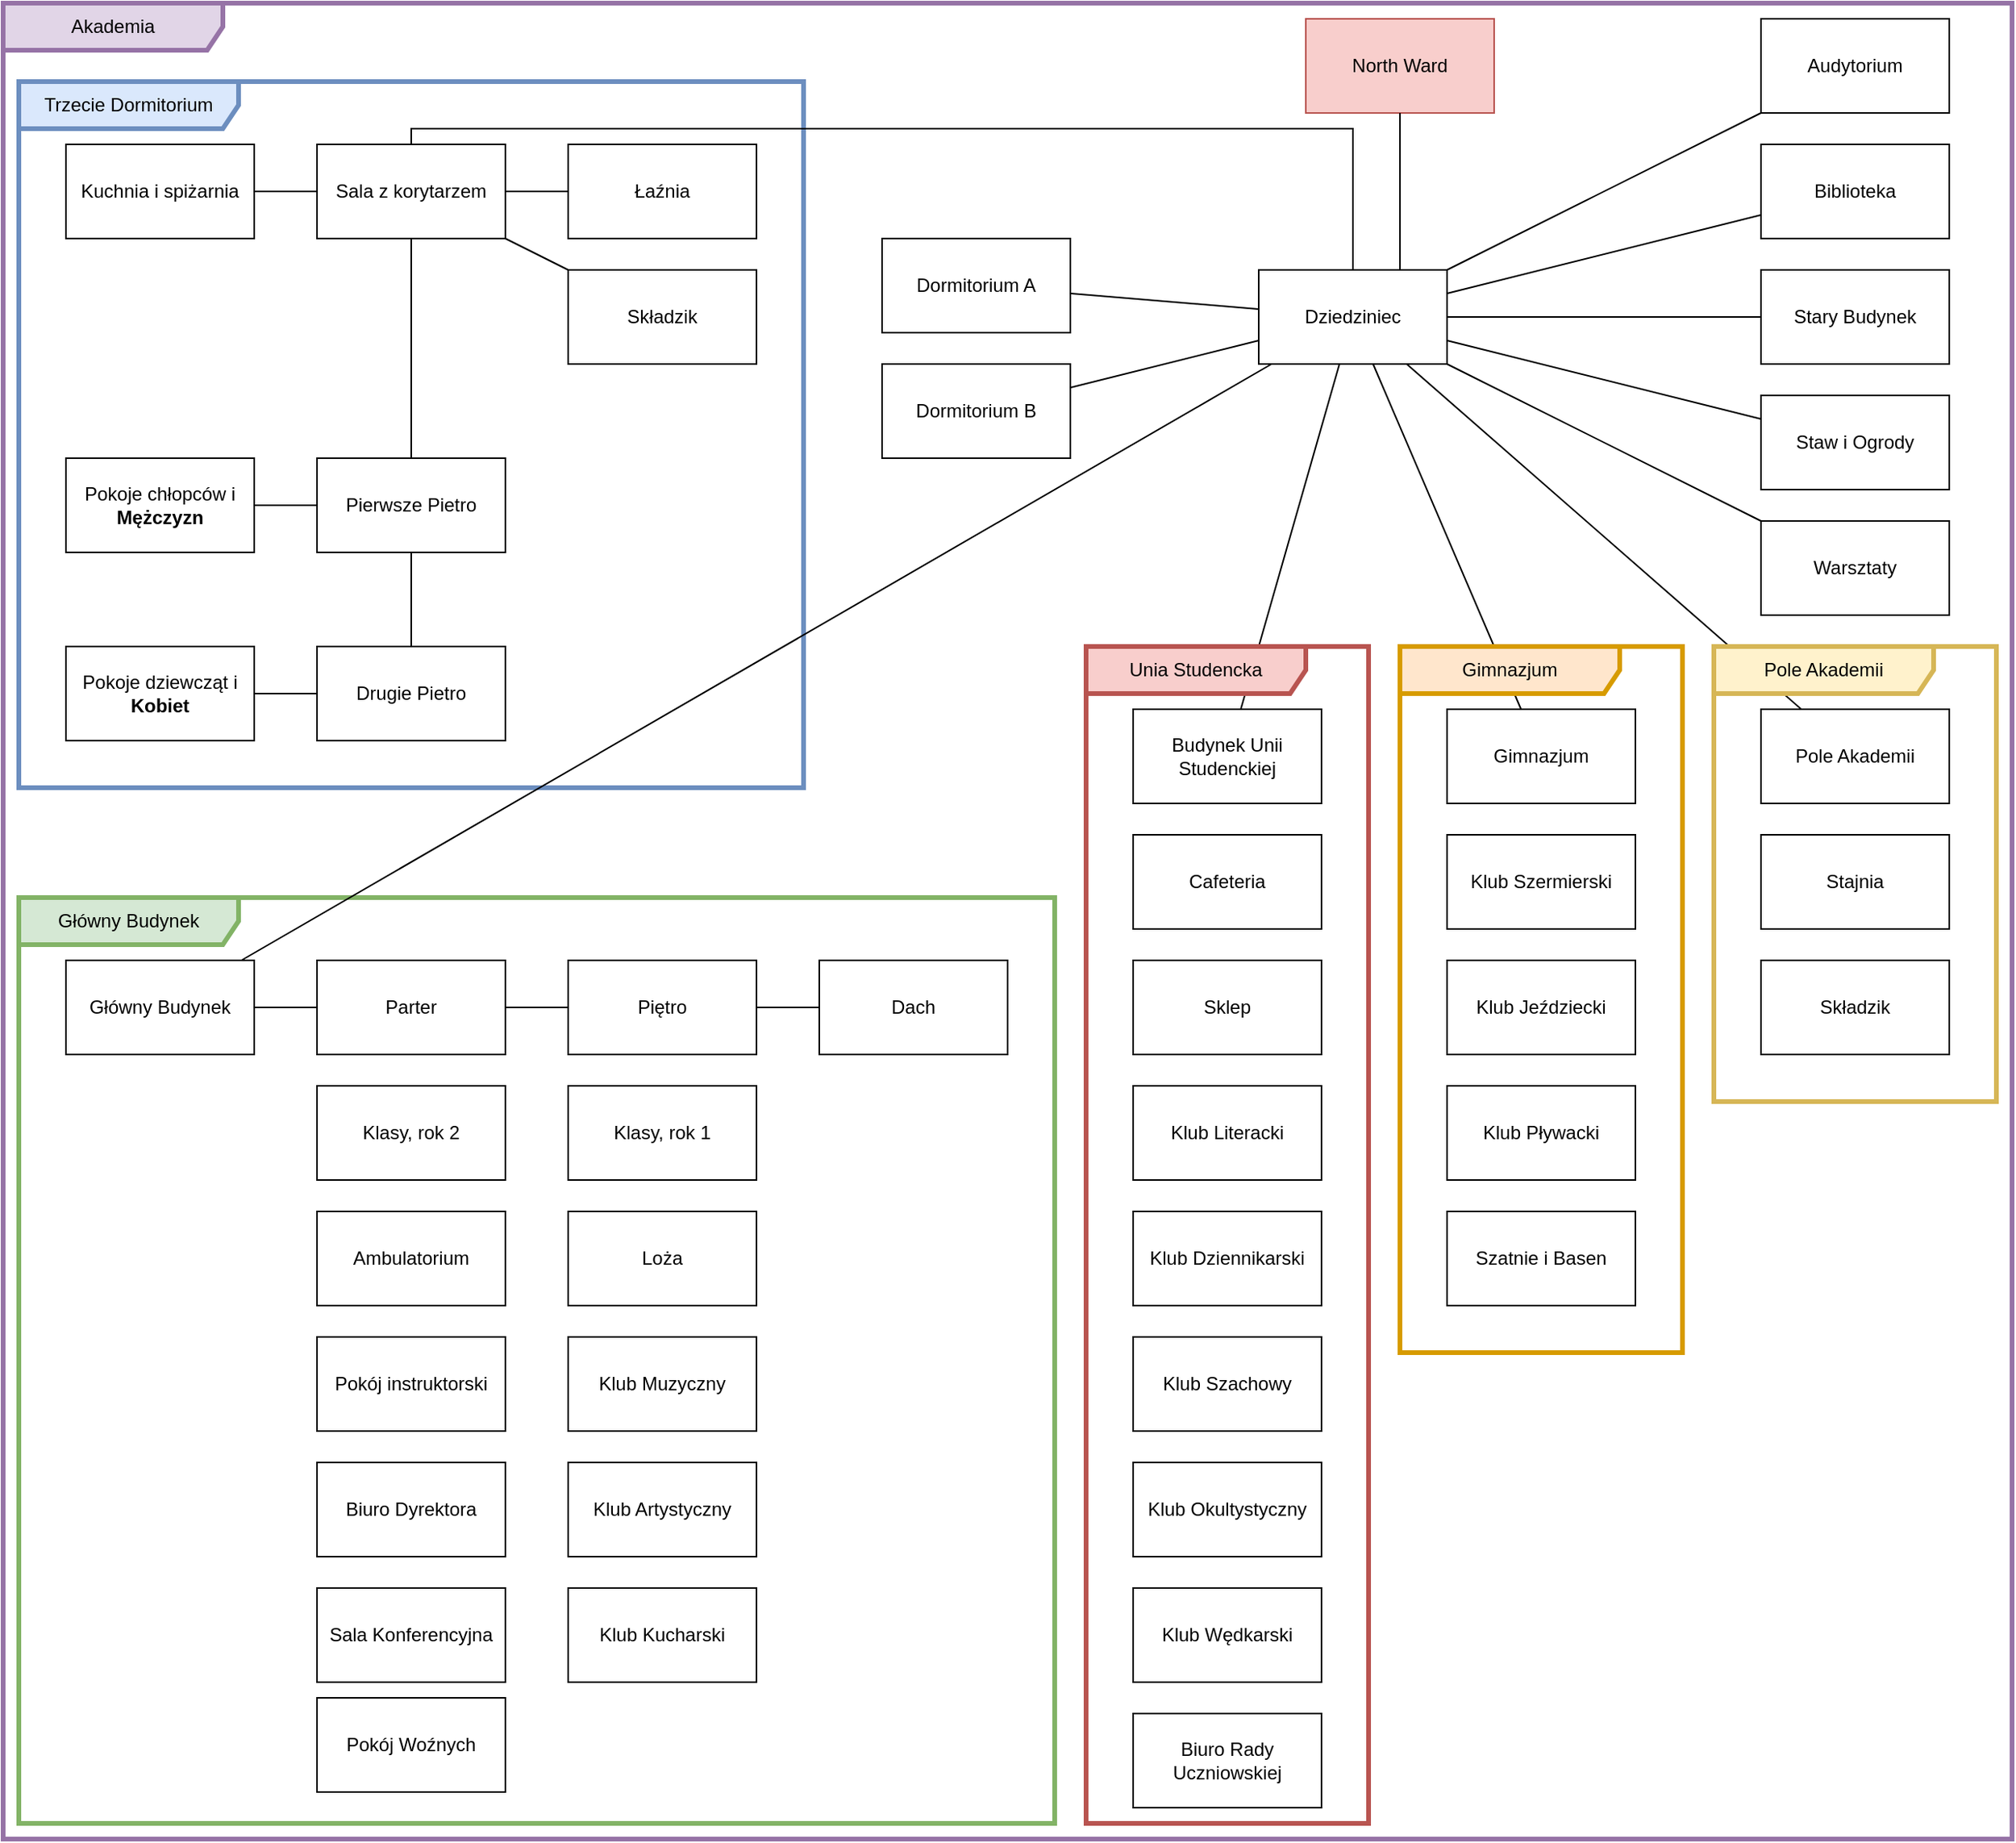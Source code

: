<mxfile version="24.4.13" type="github">
  <diagram name="Page-1" id="xZSUqLC1O5UInKG4f6U1">
    <mxGraphModel dx="2899" dy="1077" grid="1" gridSize="10" guides="1" tooltips="1" connect="1" arrows="1" fold="1" page="1" pageScale="1" pageWidth="850" pageHeight="1100" math="0" shadow="0">
      <root>
        <mxCell id="0" />
        <mxCell id="1" parent="0" />
        <mxCell id="KIGXmuSeuvGsJTqi7eUY-52" value="Główny Budynek" style="shape=umlFrame;whiteSpace=wrap;html=1;pointerEvents=0;width=140;height=30;fillColor=#d5e8d4;strokeColor=#82b366;strokeWidth=3;movable=1;resizable=1;rotatable=1;deletable=1;editable=1;locked=0;connectable=1;" vertex="1" parent="1">
          <mxGeometry x="-30" y="800" width="660" height="590" as="geometry" />
        </mxCell>
        <mxCell id="KIGXmuSeuvGsJTqi7eUY-50" value="Trzecie Dormitorium" style="shape=umlFrame;whiteSpace=wrap;html=1;pointerEvents=0;width=140;height=30;fillColor=#dae8fc;strokeColor=#6c8ebf;strokeWidth=3;movable=1;resizable=1;rotatable=1;deletable=1;editable=1;locked=0;connectable=1;" vertex="1" parent="1">
          <mxGeometry x="-30" y="280" width="500" height="450" as="geometry" />
        </mxCell>
        <mxCell id="KIGXmuSeuvGsJTqi7eUY-51" value="Akademia" style="shape=umlFrame;whiteSpace=wrap;html=1;pointerEvents=0;width=140;height=30;fillColor=#e1d5e7;strokeColor=#9673a6;strokeWidth=3;movable=1;resizable=1;rotatable=1;deletable=1;editable=1;locked=0;connectable=1;" vertex="1" parent="1">
          <mxGeometry x="-40" y="230" width="1280" height="1170" as="geometry" />
        </mxCell>
        <mxCell id="KIGXmuSeuvGsJTqi7eUY-2" value="&lt;div&gt;Sala z korytarzem&lt;/div&gt;" style="rounded=0;whiteSpace=wrap;html=1;" vertex="1" parent="1">
          <mxGeometry x="160" y="320" width="120" height="60" as="geometry" />
        </mxCell>
        <mxCell id="KIGXmuSeuvGsJTqi7eUY-3" value="&lt;div&gt;Łaźnia&lt;/div&gt;" style="rounded=0;whiteSpace=wrap;html=1;" vertex="1" parent="1">
          <mxGeometry x="320" y="320" width="120" height="60" as="geometry" />
        </mxCell>
        <mxCell id="KIGXmuSeuvGsJTqi7eUY-4" value="Kuchnia i spiżarnia" style="rounded=0;whiteSpace=wrap;html=1;" vertex="1" parent="1">
          <mxGeometry y="320" width="120" height="60" as="geometry" />
        </mxCell>
        <mxCell id="KIGXmuSeuvGsJTqi7eUY-5" value="Składzik" style="rounded=0;whiteSpace=wrap;html=1;" vertex="1" parent="1">
          <mxGeometry x="320" y="400" width="120" height="60" as="geometry" />
        </mxCell>
        <mxCell id="KIGXmuSeuvGsJTqi7eUY-6" value="" style="endArrow=none;html=1;rounded=0;" edge="1" parent="1" source="KIGXmuSeuvGsJTqi7eUY-4" target="KIGXmuSeuvGsJTqi7eUY-2">
          <mxGeometry width="50" height="50" relative="1" as="geometry">
            <mxPoint x="70" y="280" as="sourcePoint" />
            <mxPoint x="120" y="230" as="targetPoint" />
          </mxGeometry>
        </mxCell>
        <mxCell id="KIGXmuSeuvGsJTqi7eUY-7" value="" style="endArrow=none;html=1;rounded=0;" edge="1" parent="1" source="KIGXmuSeuvGsJTqi7eUY-2" target="KIGXmuSeuvGsJTqi7eUY-3">
          <mxGeometry width="50" height="50" relative="1" as="geometry">
            <mxPoint x="130" y="360" as="sourcePoint" />
            <mxPoint x="170" y="360" as="targetPoint" />
          </mxGeometry>
        </mxCell>
        <mxCell id="KIGXmuSeuvGsJTqi7eUY-8" value="" style="endArrow=none;html=1;rounded=0;" edge="1" parent="1" source="KIGXmuSeuvGsJTqi7eUY-5" target="KIGXmuSeuvGsJTqi7eUY-2">
          <mxGeometry width="50" height="50" relative="1" as="geometry">
            <mxPoint x="140" y="370" as="sourcePoint" />
            <mxPoint x="180" y="370" as="targetPoint" />
          </mxGeometry>
        </mxCell>
        <mxCell id="KIGXmuSeuvGsJTqi7eUY-10" value="Pierwsze Pietro" style="rounded=0;whiteSpace=wrap;html=1;" vertex="1" parent="1">
          <mxGeometry x="160" y="520" width="120" height="60" as="geometry" />
        </mxCell>
        <mxCell id="KIGXmuSeuvGsJTqi7eUY-11" value="Drugie Pietro" style="rounded=0;whiteSpace=wrap;html=1;" vertex="1" parent="1">
          <mxGeometry x="160" y="640" width="120" height="60" as="geometry" />
        </mxCell>
        <mxCell id="KIGXmuSeuvGsJTqi7eUY-12" value="Pokoje chłopców i &lt;b&gt;Mężczyzn&lt;/b&gt;" style="rounded=0;whiteSpace=wrap;html=1;" vertex="1" parent="1">
          <mxGeometry y="520" width="120" height="60" as="geometry" />
        </mxCell>
        <mxCell id="KIGXmuSeuvGsJTqi7eUY-13" value="Pokoje dziewcząt i &lt;b&gt;Kobiet&lt;/b&gt;" style="rounded=0;whiteSpace=wrap;html=1;" vertex="1" parent="1">
          <mxGeometry y="640" width="120" height="60" as="geometry" />
        </mxCell>
        <mxCell id="KIGXmuSeuvGsJTqi7eUY-14" value="" style="endArrow=none;html=1;rounded=0;" edge="1" parent="1" source="KIGXmuSeuvGsJTqi7eUY-10" target="KIGXmuSeuvGsJTqi7eUY-2">
          <mxGeometry width="50" height="50" relative="1" as="geometry">
            <mxPoint x="60" y="520" as="sourcePoint" />
            <mxPoint x="110" y="470" as="targetPoint" />
          </mxGeometry>
        </mxCell>
        <mxCell id="KIGXmuSeuvGsJTqi7eUY-15" value="" style="endArrow=none;html=1;rounded=0;" edge="1" parent="1" source="KIGXmuSeuvGsJTqi7eUY-12" target="KIGXmuSeuvGsJTqi7eUY-10">
          <mxGeometry width="50" height="50" relative="1" as="geometry">
            <mxPoint x="70" y="530" as="sourcePoint" />
            <mxPoint x="120" y="480" as="targetPoint" />
          </mxGeometry>
        </mxCell>
        <mxCell id="KIGXmuSeuvGsJTqi7eUY-16" value="" style="endArrow=none;html=1;rounded=0;" edge="1" parent="1" source="KIGXmuSeuvGsJTqi7eUY-11" target="KIGXmuSeuvGsJTqi7eUY-10">
          <mxGeometry width="50" height="50" relative="1" as="geometry">
            <mxPoint x="80" y="540" as="sourcePoint" />
            <mxPoint x="130" y="490" as="targetPoint" />
          </mxGeometry>
        </mxCell>
        <mxCell id="KIGXmuSeuvGsJTqi7eUY-17" value="" style="endArrow=none;html=1;rounded=0;" edge="1" parent="1" source="KIGXmuSeuvGsJTqi7eUY-13" target="KIGXmuSeuvGsJTqi7eUY-11">
          <mxGeometry width="50" height="50" relative="1" as="geometry">
            <mxPoint x="90" y="550" as="sourcePoint" />
            <mxPoint x="140" y="500" as="targetPoint" />
          </mxGeometry>
        </mxCell>
        <mxCell id="KIGXmuSeuvGsJTqi7eUY-19" value="Dziedziniec" style="rounded=0;whiteSpace=wrap;html=1;" vertex="1" parent="1">
          <mxGeometry x="760" y="400" width="120" height="60" as="geometry" />
        </mxCell>
        <mxCell id="KIGXmuSeuvGsJTqi7eUY-21" value="" style="endArrow=none;html=1;rounded=0;" edge="1" parent="1" source="KIGXmuSeuvGsJTqi7eUY-19" target="KIGXmuSeuvGsJTqi7eUY-2">
          <mxGeometry width="50" height="50" relative="1" as="geometry">
            <mxPoint x="220" y="280" as="sourcePoint" />
            <mxPoint x="850" y="430" as="targetPoint" />
            <Array as="points">
              <mxPoint x="820" y="310" />
              <mxPoint x="520" y="310" />
              <mxPoint x="220" y="310" />
            </Array>
          </mxGeometry>
        </mxCell>
        <mxCell id="KIGXmuSeuvGsJTqi7eUY-22" value="Gimnazjum" style="rounded=0;whiteSpace=wrap;html=1;" vertex="1" parent="1">
          <mxGeometry x="880" y="680" width="120" height="60" as="geometry" />
        </mxCell>
        <mxCell id="KIGXmuSeuvGsJTqi7eUY-23" value="Staw i Ogrody" style="rounded=0;whiteSpace=wrap;html=1;" vertex="1" parent="1">
          <mxGeometry x="1080" y="480" width="120" height="60" as="geometry" />
        </mxCell>
        <mxCell id="KIGXmuSeuvGsJTqi7eUY-24" value="Warsztaty" style="rounded=0;whiteSpace=wrap;html=1;" vertex="1" parent="1">
          <mxGeometry x="1080" y="560" width="120" height="60" as="geometry" />
        </mxCell>
        <mxCell id="KIGXmuSeuvGsJTqi7eUY-25" value="Budynek Unii Studenckiej" style="rounded=0;whiteSpace=wrap;html=1;" vertex="1" parent="1">
          <mxGeometry x="680" y="680" width="120" height="60" as="geometry" />
        </mxCell>
        <mxCell id="KIGXmuSeuvGsJTqi7eUY-26" value="Biblioteka" style="rounded=0;whiteSpace=wrap;html=1;" vertex="1" parent="1">
          <mxGeometry x="1080" y="320" width="120" height="60" as="geometry" />
        </mxCell>
        <mxCell id="KIGXmuSeuvGsJTqi7eUY-27" value="Główny Budynek" style="rounded=0;whiteSpace=wrap;html=1;" vertex="1" parent="1">
          <mxGeometry y="840" width="120" height="60" as="geometry" />
        </mxCell>
        <mxCell id="KIGXmuSeuvGsJTqi7eUY-28" value="Audytorium" style="rounded=0;whiteSpace=wrap;html=1;" vertex="1" parent="1">
          <mxGeometry x="1080" y="240" width="120" height="60" as="geometry" />
        </mxCell>
        <mxCell id="KIGXmuSeuvGsJTqi7eUY-29" value="Dormitorium A" style="rounded=0;whiteSpace=wrap;html=1;" vertex="1" parent="1">
          <mxGeometry x="520" y="380" width="120" height="60" as="geometry" />
        </mxCell>
        <mxCell id="KIGXmuSeuvGsJTqi7eUY-30" value="Dormitorium B" style="rounded=0;whiteSpace=wrap;html=1;" vertex="1" parent="1">
          <mxGeometry x="520" y="460" width="120" height="60" as="geometry" />
        </mxCell>
        <mxCell id="KIGXmuSeuvGsJTqi7eUY-31" value="North Ward" style="rounded=0;whiteSpace=wrap;html=1;fillColor=#f8cecc;strokeColor=#b85450;" vertex="1" parent="1">
          <mxGeometry x="790" y="240" width="120" height="60" as="geometry" />
        </mxCell>
        <mxCell id="KIGXmuSeuvGsJTqi7eUY-34" value="Stary Budynek" style="rounded=0;whiteSpace=wrap;html=1;" vertex="1" parent="1">
          <mxGeometry x="1080" y="400" width="120" height="60" as="geometry" />
        </mxCell>
        <mxCell id="KIGXmuSeuvGsJTqi7eUY-35" value="Pole Akademii" style="rounded=0;whiteSpace=wrap;html=1;" vertex="1" parent="1">
          <mxGeometry x="1080" y="680" width="120" height="60" as="geometry" />
        </mxCell>
        <mxCell id="KIGXmuSeuvGsJTqi7eUY-36" value="" style="endArrow=none;html=1;rounded=0;entryX=0.75;entryY=0;entryDx=0;entryDy=0;" edge="1" parent="1" source="KIGXmuSeuvGsJTqi7eUY-31" target="KIGXmuSeuvGsJTqi7eUY-19">
          <mxGeometry width="50" height="50" relative="1" as="geometry">
            <mxPoint x="330" y="410" as="sourcePoint" />
            <mxPoint x="290" y="390" as="targetPoint" />
          </mxGeometry>
        </mxCell>
        <mxCell id="KIGXmuSeuvGsJTqi7eUY-37" value="" style="endArrow=none;html=1;rounded=0;" edge="1" parent="1" source="KIGXmuSeuvGsJTqi7eUY-19" target="KIGXmuSeuvGsJTqi7eUY-35">
          <mxGeometry width="50" height="50" relative="1" as="geometry">
            <mxPoint x="330" y="410" as="sourcePoint" />
            <mxPoint x="290" y="390" as="targetPoint" />
          </mxGeometry>
        </mxCell>
        <mxCell id="KIGXmuSeuvGsJTqi7eUY-38" value="" style="endArrow=none;html=1;rounded=0;" edge="1" parent="1" source="KIGXmuSeuvGsJTqi7eUY-19" target="KIGXmuSeuvGsJTqi7eUY-29">
          <mxGeometry width="50" height="50" relative="1" as="geometry">
            <mxPoint x="770" y="464" as="sourcePoint" />
            <mxPoint x="690" y="496" as="targetPoint" />
          </mxGeometry>
        </mxCell>
        <mxCell id="KIGXmuSeuvGsJTqi7eUY-39" value="" style="endArrow=none;html=1;rounded=0;" edge="1" parent="1" source="KIGXmuSeuvGsJTqi7eUY-19" target="KIGXmuSeuvGsJTqi7eUY-30">
          <mxGeometry width="50" height="50" relative="1" as="geometry">
            <mxPoint x="780" y="474" as="sourcePoint" />
            <mxPoint x="700" y="506" as="targetPoint" />
          </mxGeometry>
        </mxCell>
        <mxCell id="KIGXmuSeuvGsJTqi7eUY-41" value="" style="endArrow=none;html=1;rounded=0;" edge="1" parent="1" source="KIGXmuSeuvGsJTqi7eUY-19" target="KIGXmuSeuvGsJTqi7eUY-34">
          <mxGeometry width="50" height="50" relative="1" as="geometry">
            <mxPoint x="800" y="494" as="sourcePoint" />
            <mxPoint x="720" y="526" as="targetPoint" />
          </mxGeometry>
        </mxCell>
        <mxCell id="KIGXmuSeuvGsJTqi7eUY-42" value="" style="endArrow=none;html=1;rounded=0;" edge="1" parent="1" source="KIGXmuSeuvGsJTqi7eUY-26" target="KIGXmuSeuvGsJTqi7eUY-19">
          <mxGeometry width="50" height="50" relative="1" as="geometry">
            <mxPoint x="810" y="504" as="sourcePoint" />
            <mxPoint x="730" y="536" as="targetPoint" />
          </mxGeometry>
        </mxCell>
        <mxCell id="KIGXmuSeuvGsJTqi7eUY-43" value="" style="endArrow=none;html=1;rounded=0;" edge="1" parent="1" source="KIGXmuSeuvGsJTqi7eUY-25" target="KIGXmuSeuvGsJTqi7eUY-19">
          <mxGeometry width="50" height="50" relative="1" as="geometry">
            <mxPoint x="820" y="514" as="sourcePoint" />
            <mxPoint x="740" y="546" as="targetPoint" />
          </mxGeometry>
        </mxCell>
        <mxCell id="KIGXmuSeuvGsJTqi7eUY-44" value="" style="endArrow=none;html=1;rounded=0;" edge="1" parent="1" source="KIGXmuSeuvGsJTqi7eUY-24" target="KIGXmuSeuvGsJTqi7eUY-19">
          <mxGeometry width="50" height="50" relative="1" as="geometry">
            <mxPoint x="830" y="524" as="sourcePoint" />
            <mxPoint x="750" y="556" as="targetPoint" />
          </mxGeometry>
        </mxCell>
        <mxCell id="KIGXmuSeuvGsJTqi7eUY-45" value="" style="endArrow=none;html=1;rounded=0;" edge="1" parent="1" source="KIGXmuSeuvGsJTqi7eUY-23" target="KIGXmuSeuvGsJTqi7eUY-19">
          <mxGeometry width="50" height="50" relative="1" as="geometry">
            <mxPoint x="840" y="534" as="sourcePoint" />
            <mxPoint x="760" y="566" as="targetPoint" />
          </mxGeometry>
        </mxCell>
        <mxCell id="KIGXmuSeuvGsJTqi7eUY-46" value="" style="endArrow=none;html=1;rounded=0;" edge="1" parent="1" source="KIGXmuSeuvGsJTqi7eUY-22" target="KIGXmuSeuvGsJTqi7eUY-19">
          <mxGeometry width="50" height="50" relative="1" as="geometry">
            <mxPoint x="850" y="544" as="sourcePoint" />
            <mxPoint x="770" y="576" as="targetPoint" />
          </mxGeometry>
        </mxCell>
        <mxCell id="KIGXmuSeuvGsJTqi7eUY-47" value="" style="endArrow=none;html=1;rounded=0;" edge="1" parent="1" source="KIGXmuSeuvGsJTqi7eUY-27" target="KIGXmuSeuvGsJTqi7eUY-19">
          <mxGeometry width="50" height="50" relative="1" as="geometry">
            <mxPoint x="860" y="554" as="sourcePoint" />
            <mxPoint x="780" y="586" as="targetPoint" />
          </mxGeometry>
        </mxCell>
        <mxCell id="KIGXmuSeuvGsJTqi7eUY-48" value="" style="endArrow=none;html=1;rounded=0;" edge="1" parent="1" source="KIGXmuSeuvGsJTqi7eUY-28" target="KIGXmuSeuvGsJTqi7eUY-19">
          <mxGeometry width="50" height="50" relative="1" as="geometry">
            <mxPoint x="870" y="564" as="sourcePoint" />
            <mxPoint x="790" y="596" as="targetPoint" />
          </mxGeometry>
        </mxCell>
        <mxCell id="KIGXmuSeuvGsJTqi7eUY-54" value="Parter" style="rounded=0;whiteSpace=wrap;html=1;" vertex="1" parent="1">
          <mxGeometry x="160" y="840" width="120" height="60" as="geometry" />
        </mxCell>
        <mxCell id="KIGXmuSeuvGsJTqi7eUY-55" value="Piętro" style="rounded=0;whiteSpace=wrap;html=1;" vertex="1" parent="1">
          <mxGeometry x="320" y="840" width="120" height="60" as="geometry" />
        </mxCell>
        <mxCell id="KIGXmuSeuvGsJTqi7eUY-56" value="Dach" style="rounded=0;whiteSpace=wrap;html=1;" vertex="1" parent="1">
          <mxGeometry x="480" y="840" width="120" height="60" as="geometry" />
        </mxCell>
        <mxCell id="KIGXmuSeuvGsJTqi7eUY-57" value="Klasy, rok 2" style="rounded=0;whiteSpace=wrap;html=1;" vertex="1" parent="1">
          <mxGeometry x="160" y="920" width="120" height="60" as="geometry" />
        </mxCell>
        <mxCell id="KIGXmuSeuvGsJTqi7eUY-58" value="Ambulatorium" style="rounded=0;whiteSpace=wrap;html=1;" vertex="1" parent="1">
          <mxGeometry x="160" y="1000" width="120" height="60" as="geometry" />
        </mxCell>
        <mxCell id="KIGXmuSeuvGsJTqi7eUY-59" value="Pokój instruktorski" style="rounded=0;whiteSpace=wrap;html=1;" vertex="1" parent="1">
          <mxGeometry x="160" y="1080" width="120" height="60" as="geometry" />
        </mxCell>
        <mxCell id="KIGXmuSeuvGsJTqi7eUY-60" value="Biuro Dyrektora" style="rounded=0;whiteSpace=wrap;html=1;" vertex="1" parent="1">
          <mxGeometry x="160" y="1160" width="120" height="60" as="geometry" />
        </mxCell>
        <mxCell id="KIGXmuSeuvGsJTqi7eUY-61" value="Sala Konferencyjna" style="rounded=0;whiteSpace=wrap;html=1;" vertex="1" parent="1">
          <mxGeometry x="160" y="1240" width="120" height="60" as="geometry" />
        </mxCell>
        <mxCell id="KIGXmuSeuvGsJTqi7eUY-62" value="Pokój Woźnych" style="rounded=0;whiteSpace=wrap;html=1;" vertex="1" parent="1">
          <mxGeometry x="160" y="1310" width="120" height="60" as="geometry" />
        </mxCell>
        <mxCell id="KIGXmuSeuvGsJTqi7eUY-63" value="Klasy, rok 1" style="rounded=0;whiteSpace=wrap;html=1;" vertex="1" parent="1">
          <mxGeometry x="320" y="920" width="120" height="60" as="geometry" />
        </mxCell>
        <mxCell id="KIGXmuSeuvGsJTqi7eUY-64" value="Loża" style="rounded=0;whiteSpace=wrap;html=1;" vertex="1" parent="1">
          <mxGeometry x="320" y="1000" width="120" height="60" as="geometry" />
        </mxCell>
        <mxCell id="KIGXmuSeuvGsJTqi7eUY-65" value="Klub Muzyczny" style="rounded=0;whiteSpace=wrap;html=1;" vertex="1" parent="1">
          <mxGeometry x="320" y="1080" width="120" height="60" as="geometry" />
        </mxCell>
        <mxCell id="KIGXmuSeuvGsJTqi7eUY-66" value="Klub Artystyczny" style="rounded=0;whiteSpace=wrap;html=1;" vertex="1" parent="1">
          <mxGeometry x="320" y="1160" width="120" height="60" as="geometry" />
        </mxCell>
        <mxCell id="KIGXmuSeuvGsJTqi7eUY-67" value="Klub Kucharski" style="rounded=0;whiteSpace=wrap;html=1;" vertex="1" parent="1">
          <mxGeometry x="320" y="1240" width="120" height="60" as="geometry" />
        </mxCell>
        <mxCell id="KIGXmuSeuvGsJTqi7eUY-69" value="Cafeteria" style="rounded=0;whiteSpace=wrap;html=1;" vertex="1" parent="1">
          <mxGeometry x="680" y="760" width="120" height="60" as="geometry" />
        </mxCell>
        <mxCell id="KIGXmuSeuvGsJTqi7eUY-70" value="Sklep" style="rounded=0;whiteSpace=wrap;html=1;" vertex="1" parent="1">
          <mxGeometry x="680" y="840" width="120" height="60" as="geometry" />
        </mxCell>
        <mxCell id="KIGXmuSeuvGsJTqi7eUY-71" value="Klub Literacki" style="rounded=0;whiteSpace=wrap;html=1;" vertex="1" parent="1">
          <mxGeometry x="680" y="920" width="120" height="60" as="geometry" />
        </mxCell>
        <mxCell id="KIGXmuSeuvGsJTqi7eUY-72" value="Klub Dziennikarski" style="rounded=0;whiteSpace=wrap;html=1;" vertex="1" parent="1">
          <mxGeometry x="680" y="1000" width="120" height="60" as="geometry" />
        </mxCell>
        <mxCell id="KIGXmuSeuvGsJTqi7eUY-73" value="Klub Szachowy" style="rounded=0;whiteSpace=wrap;html=1;" vertex="1" parent="1">
          <mxGeometry x="680" y="1080" width="120" height="60" as="geometry" />
        </mxCell>
        <mxCell id="KIGXmuSeuvGsJTqi7eUY-74" value="Klub Okultystyczny" style="rounded=0;whiteSpace=wrap;html=1;" vertex="1" parent="1">
          <mxGeometry x="680" y="1160" width="120" height="60" as="geometry" />
        </mxCell>
        <mxCell id="KIGXmuSeuvGsJTqi7eUY-75" value="Biuro Rady Uczniowskiej" style="rounded=0;whiteSpace=wrap;html=1;" vertex="1" parent="1">
          <mxGeometry x="680" y="1320" width="120" height="60" as="geometry" />
        </mxCell>
        <mxCell id="KIGXmuSeuvGsJTqi7eUY-76" value="Klub Wędkarski" style="rounded=0;whiteSpace=wrap;html=1;" vertex="1" parent="1">
          <mxGeometry x="680" y="1240" width="120" height="60" as="geometry" />
        </mxCell>
        <mxCell id="KIGXmuSeuvGsJTqi7eUY-77" value="Klub Szermierski" style="rounded=0;whiteSpace=wrap;html=1;" vertex="1" parent="1">
          <mxGeometry x="880" y="760" width="120" height="60" as="geometry" />
        </mxCell>
        <mxCell id="KIGXmuSeuvGsJTqi7eUY-78" value="Klub Jeździecki" style="rounded=0;whiteSpace=wrap;html=1;" vertex="1" parent="1">
          <mxGeometry x="880" y="840" width="120" height="60" as="geometry" />
        </mxCell>
        <mxCell id="KIGXmuSeuvGsJTqi7eUY-79" value="Klub Pływacki" style="rounded=0;whiteSpace=wrap;html=1;" vertex="1" parent="1">
          <mxGeometry x="880" y="920" width="120" height="60" as="geometry" />
        </mxCell>
        <mxCell id="KIGXmuSeuvGsJTqi7eUY-80" value="Szatnie i Basen" style="rounded=0;whiteSpace=wrap;html=1;" vertex="1" parent="1">
          <mxGeometry x="880" y="1000" width="120" height="60" as="geometry" />
        </mxCell>
        <mxCell id="KIGXmuSeuvGsJTqi7eUY-82" value="Stajnia" style="rounded=0;whiteSpace=wrap;html=1;" vertex="1" parent="1">
          <mxGeometry x="1080" y="760" width="120" height="60" as="geometry" />
        </mxCell>
        <mxCell id="KIGXmuSeuvGsJTqi7eUY-83" value="&lt;div&gt;Składzik&lt;/div&gt;" style="rounded=0;whiteSpace=wrap;html=1;" vertex="1" parent="1">
          <mxGeometry x="1080" y="840" width="120" height="60" as="geometry" />
        </mxCell>
        <mxCell id="KIGXmuSeuvGsJTqi7eUY-86" value="" style="endArrow=none;html=1;rounded=0;" edge="1" parent="1" source="KIGXmuSeuvGsJTqi7eUY-54" target="KIGXmuSeuvGsJTqi7eUY-27">
          <mxGeometry width="50" height="50" relative="1" as="geometry">
            <mxPoint x="310" y="950" as="sourcePoint" />
            <mxPoint x="360" y="900" as="targetPoint" />
          </mxGeometry>
        </mxCell>
        <mxCell id="KIGXmuSeuvGsJTqi7eUY-87" value="" style="endArrow=none;html=1;rounded=0;" edge="1" parent="1" source="KIGXmuSeuvGsJTqi7eUY-55" target="KIGXmuSeuvGsJTqi7eUY-54">
          <mxGeometry width="50" height="50" relative="1" as="geometry">
            <mxPoint x="170" y="880" as="sourcePoint" />
            <mxPoint x="130" y="880" as="targetPoint" />
          </mxGeometry>
        </mxCell>
        <mxCell id="KIGXmuSeuvGsJTqi7eUY-88" value="" style="endArrow=none;html=1;rounded=0;" edge="1" parent="1" source="KIGXmuSeuvGsJTqi7eUY-56" target="KIGXmuSeuvGsJTqi7eUY-55">
          <mxGeometry width="50" height="50" relative="1" as="geometry">
            <mxPoint x="180" y="890" as="sourcePoint" />
            <mxPoint x="360" y="880" as="targetPoint" />
          </mxGeometry>
        </mxCell>
        <mxCell id="KIGXmuSeuvGsJTqi7eUY-89" value="Unia Studencka" style="shape=umlFrame;whiteSpace=wrap;html=1;pointerEvents=0;width=140;height=30;fillColor=#f8cecc;strokeColor=#b85450;strokeWidth=3;movable=1;resizable=1;rotatable=1;deletable=1;editable=1;locked=0;connectable=1;" vertex="1" parent="1">
          <mxGeometry x="650" y="640" width="180" height="750" as="geometry" />
        </mxCell>
        <mxCell id="KIGXmuSeuvGsJTqi7eUY-90" value="Gimnazjum" style="shape=umlFrame;whiteSpace=wrap;html=1;pointerEvents=0;width=140;height=30;fillColor=#ffe6cc;strokeColor=#d79b00;strokeWidth=3;movable=1;resizable=1;rotatable=1;deletable=1;editable=1;locked=0;connectable=1;" vertex="1" parent="1">
          <mxGeometry x="850" y="640" width="180" height="450" as="geometry" />
        </mxCell>
        <mxCell id="KIGXmuSeuvGsJTqi7eUY-91" value="Pole Akademii" style="shape=umlFrame;whiteSpace=wrap;html=1;pointerEvents=0;width=140;height=30;fillColor=#fff2cc;strokeColor=#d6b656;strokeWidth=3;movable=1;resizable=1;rotatable=1;deletable=1;editable=1;locked=0;connectable=1;" vertex="1" parent="1">
          <mxGeometry x="1050" y="640" width="180" height="290" as="geometry" />
        </mxCell>
      </root>
    </mxGraphModel>
  </diagram>
</mxfile>

